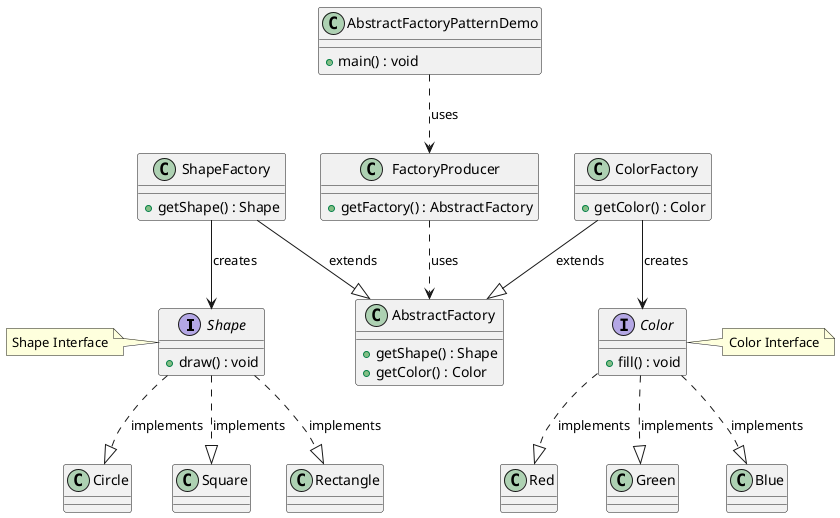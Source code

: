 @startuml

interface Shape {
+ draw() : void
}
note left :  Shape Interface

class Circle
{

}
class Square
{

}
class Rectangle
{

}
Shape ..|> Circle : implements
Shape ..|> Square : implements
Shape ..|> Rectangle : implements

interface Color {
+ fill() : void
}
note right : Color Interface
 class Red
 {

 }
 class Green
 {

 }
 class Blue
 {

 }

 Color ..|> Red : implements
 Color ..|> Green : implements
 Color ..|> Blue : implements


 class ShapeFactory
 {
  +getShape() : Shape
 }
 class ColorFactory
 {
 +getColor() : Color
 }

class AbstractFactory
{
 +getShape() : Shape
 +getColor() : Color
}

class FactoryProducer
{
+getFactory() : AbstractFactory
}

class AbstractFactoryPatternDemo
{
+main() : void
}

AbstractFactoryPatternDemo ..> FactoryProducer : uses
FactoryProducer ..> AbstractFactory : uses
ShapeFactory --|> AbstractFactory : extends
ColorFactory --|> AbstractFactory : extends
ShapeFactory --> Shape : creates
ColorFactory --> Color : creates



@enduml